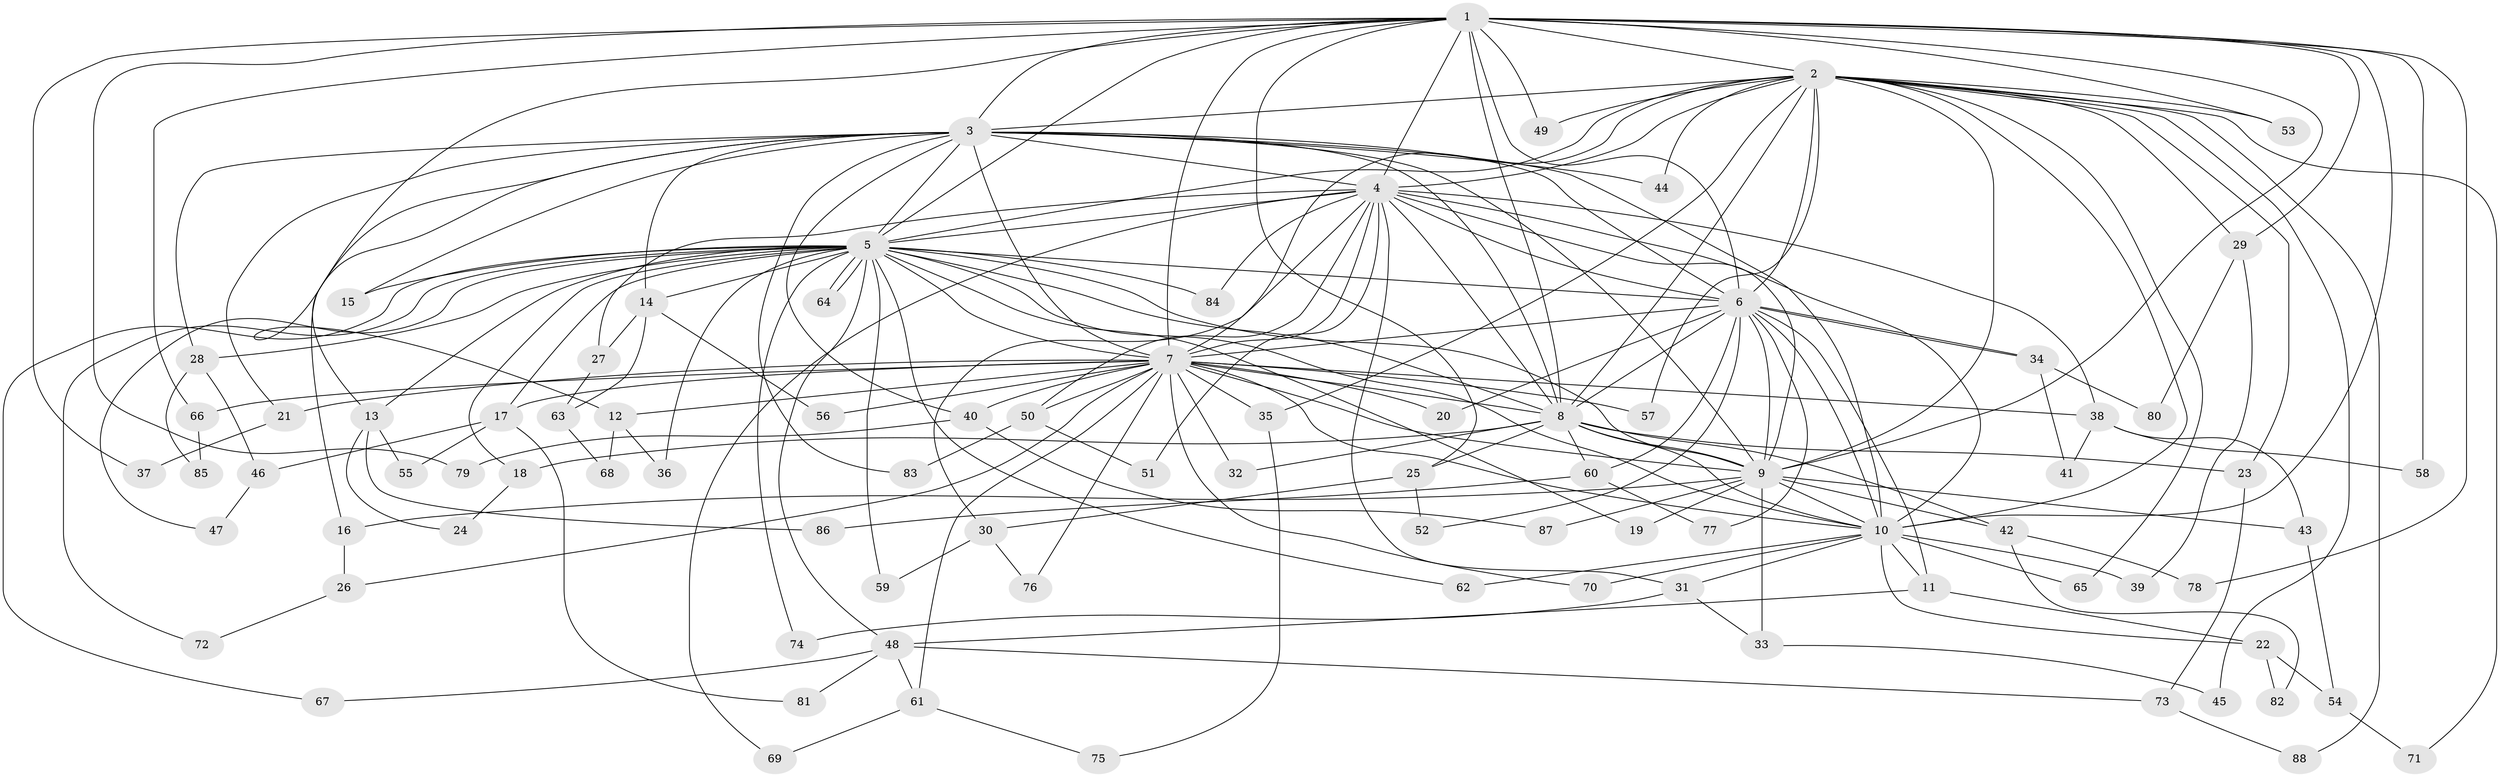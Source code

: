 // coarse degree distribution, {23: 0.01639344262295082, 29: 0.01639344262295082, 13: 0.03278688524590164, 3: 0.26229508196721313, 1: 0.06557377049180328, 2: 0.5081967213114754, 4: 0.06557377049180328, 5: 0.03278688524590164}
// Generated by graph-tools (version 1.1) at 2025/49/03/04/25 21:49:06]
// undirected, 88 vertices, 201 edges
graph export_dot {
graph [start="1"]
  node [color=gray90,style=filled];
  1;
  2;
  3;
  4;
  5;
  6;
  7;
  8;
  9;
  10;
  11;
  12;
  13;
  14;
  15;
  16;
  17;
  18;
  19;
  20;
  21;
  22;
  23;
  24;
  25;
  26;
  27;
  28;
  29;
  30;
  31;
  32;
  33;
  34;
  35;
  36;
  37;
  38;
  39;
  40;
  41;
  42;
  43;
  44;
  45;
  46;
  47;
  48;
  49;
  50;
  51;
  52;
  53;
  54;
  55;
  56;
  57;
  58;
  59;
  60;
  61;
  62;
  63;
  64;
  65;
  66;
  67;
  68;
  69;
  70;
  71;
  72;
  73;
  74;
  75;
  76;
  77;
  78;
  79;
  80;
  81;
  82;
  83;
  84;
  85;
  86;
  87;
  88;
  1 -- 2;
  1 -- 3;
  1 -- 4;
  1 -- 5;
  1 -- 6;
  1 -- 7;
  1 -- 8;
  1 -- 9;
  1 -- 10;
  1 -- 12;
  1 -- 25;
  1 -- 29;
  1 -- 37;
  1 -- 49;
  1 -- 53;
  1 -- 58;
  1 -- 66;
  1 -- 78;
  1 -- 79;
  2 -- 3;
  2 -- 4;
  2 -- 5;
  2 -- 6;
  2 -- 7;
  2 -- 8;
  2 -- 9;
  2 -- 10;
  2 -- 23;
  2 -- 29;
  2 -- 35;
  2 -- 44;
  2 -- 45;
  2 -- 49;
  2 -- 53;
  2 -- 57;
  2 -- 65;
  2 -- 71;
  2 -- 88;
  3 -- 4;
  3 -- 5;
  3 -- 6;
  3 -- 7;
  3 -- 8;
  3 -- 9;
  3 -- 10;
  3 -- 13;
  3 -- 14;
  3 -- 15;
  3 -- 16;
  3 -- 21;
  3 -- 28;
  3 -- 40;
  3 -- 44;
  3 -- 83;
  4 -- 5;
  4 -- 6;
  4 -- 7;
  4 -- 8;
  4 -- 9;
  4 -- 10;
  4 -- 27;
  4 -- 30;
  4 -- 31;
  4 -- 38;
  4 -- 50;
  4 -- 51;
  4 -- 69;
  4 -- 84;
  5 -- 6;
  5 -- 7;
  5 -- 8;
  5 -- 9;
  5 -- 10;
  5 -- 13;
  5 -- 14;
  5 -- 15;
  5 -- 17;
  5 -- 18;
  5 -- 19;
  5 -- 28;
  5 -- 36;
  5 -- 47;
  5 -- 48;
  5 -- 59;
  5 -- 62;
  5 -- 64;
  5 -- 64;
  5 -- 67;
  5 -- 72;
  5 -- 74;
  5 -- 84;
  6 -- 7;
  6 -- 8;
  6 -- 9;
  6 -- 10;
  6 -- 11;
  6 -- 20;
  6 -- 34;
  6 -- 34;
  6 -- 52;
  6 -- 60;
  6 -- 77;
  7 -- 8;
  7 -- 9;
  7 -- 10;
  7 -- 12;
  7 -- 17;
  7 -- 20;
  7 -- 21;
  7 -- 26;
  7 -- 32;
  7 -- 35;
  7 -- 38;
  7 -- 40;
  7 -- 50;
  7 -- 56;
  7 -- 57;
  7 -- 61;
  7 -- 66;
  7 -- 70;
  7 -- 76;
  8 -- 9;
  8 -- 10;
  8 -- 18;
  8 -- 23;
  8 -- 25;
  8 -- 32;
  8 -- 42;
  8 -- 60;
  9 -- 10;
  9 -- 16;
  9 -- 19;
  9 -- 33;
  9 -- 42;
  9 -- 43;
  9 -- 87;
  10 -- 11;
  10 -- 22;
  10 -- 31;
  10 -- 39;
  10 -- 62;
  10 -- 65;
  10 -- 70;
  11 -- 22;
  11 -- 48;
  12 -- 36;
  12 -- 68;
  13 -- 24;
  13 -- 55;
  13 -- 86;
  14 -- 27;
  14 -- 56;
  14 -- 63;
  16 -- 26;
  17 -- 46;
  17 -- 55;
  17 -- 81;
  18 -- 24;
  21 -- 37;
  22 -- 54;
  22 -- 82;
  23 -- 73;
  25 -- 30;
  25 -- 52;
  26 -- 72;
  27 -- 63;
  28 -- 46;
  28 -- 85;
  29 -- 39;
  29 -- 80;
  30 -- 59;
  30 -- 76;
  31 -- 33;
  31 -- 74;
  33 -- 45;
  34 -- 41;
  34 -- 80;
  35 -- 75;
  38 -- 41;
  38 -- 43;
  38 -- 58;
  40 -- 79;
  40 -- 87;
  42 -- 78;
  42 -- 82;
  43 -- 54;
  46 -- 47;
  48 -- 61;
  48 -- 67;
  48 -- 73;
  48 -- 81;
  50 -- 51;
  50 -- 83;
  54 -- 71;
  60 -- 77;
  60 -- 86;
  61 -- 69;
  61 -- 75;
  63 -- 68;
  66 -- 85;
  73 -- 88;
}
